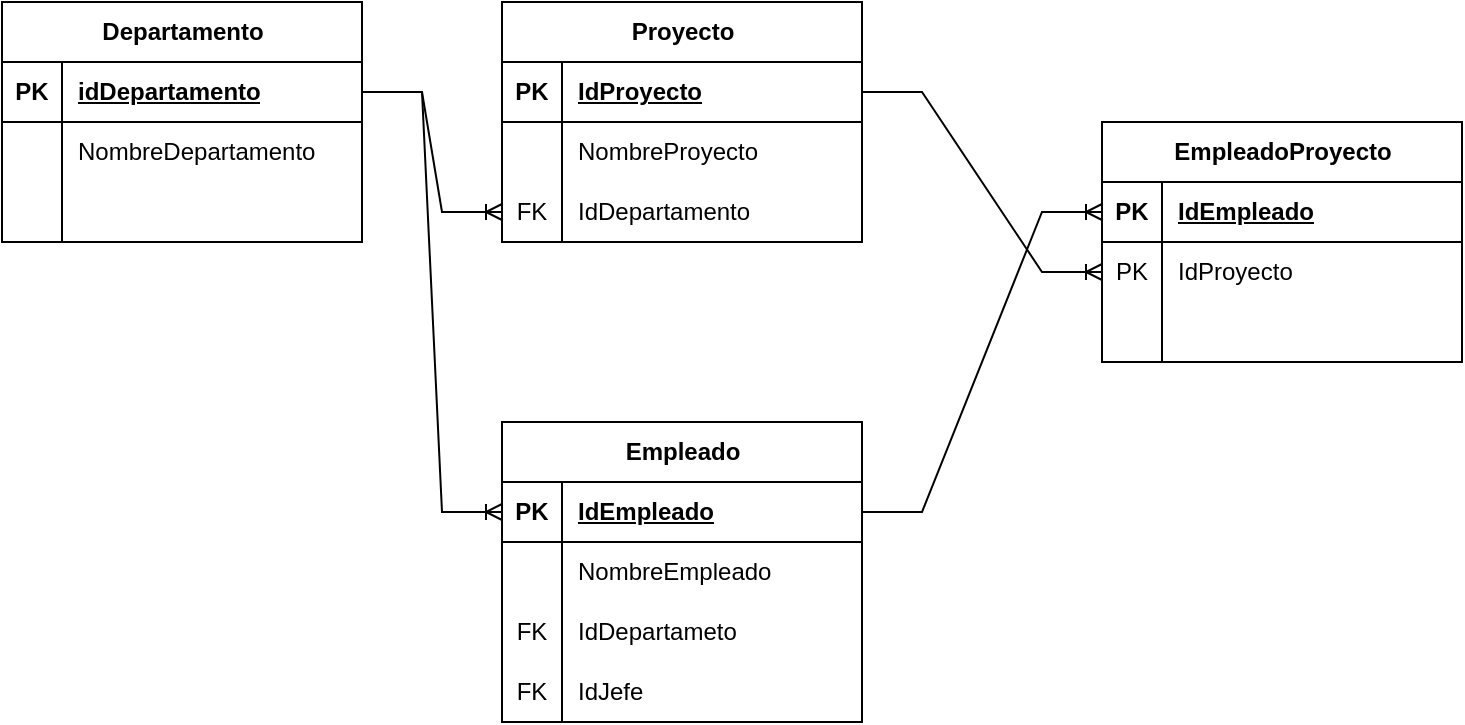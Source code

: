 <mxfile version="24.7.8">
  <diagram name="Page-1" id="o_HtI7HQGB5hyxPRNm6t">
    <mxGraphModel dx="1434" dy="807" grid="1" gridSize="10" guides="1" tooltips="1" connect="1" arrows="1" fold="1" page="1" pageScale="1" pageWidth="850" pageHeight="1100" math="0" shadow="0">
      <root>
        <mxCell id="0" />
        <mxCell id="1" parent="0" />
        <mxCell id="74Kzyje9IFy4vaIX1HvP-1" value="Departamento" style="shape=table;startSize=30;container=1;collapsible=1;childLayout=tableLayout;fixedRows=1;rowLines=0;fontStyle=1;align=center;resizeLast=1;html=1;" vertex="1" parent="1">
          <mxGeometry x="100" y="150" width="180" height="120" as="geometry" />
        </mxCell>
        <mxCell id="74Kzyje9IFy4vaIX1HvP-2" value="" style="shape=tableRow;horizontal=0;startSize=0;swimlaneHead=0;swimlaneBody=0;fillColor=none;collapsible=0;dropTarget=0;points=[[0,0.5],[1,0.5]];portConstraint=eastwest;top=0;left=0;right=0;bottom=1;" vertex="1" parent="74Kzyje9IFy4vaIX1HvP-1">
          <mxGeometry y="30" width="180" height="30" as="geometry" />
        </mxCell>
        <mxCell id="74Kzyje9IFy4vaIX1HvP-3" value="PK" style="shape=partialRectangle;connectable=0;fillColor=none;top=0;left=0;bottom=0;right=0;fontStyle=1;overflow=hidden;whiteSpace=wrap;html=1;" vertex="1" parent="74Kzyje9IFy4vaIX1HvP-2">
          <mxGeometry width="30" height="30" as="geometry">
            <mxRectangle width="30" height="30" as="alternateBounds" />
          </mxGeometry>
        </mxCell>
        <mxCell id="74Kzyje9IFy4vaIX1HvP-4" value="idDepartamento" style="shape=partialRectangle;connectable=0;fillColor=none;top=0;left=0;bottom=0;right=0;align=left;spacingLeft=6;fontStyle=5;overflow=hidden;whiteSpace=wrap;html=1;" vertex="1" parent="74Kzyje9IFy4vaIX1HvP-2">
          <mxGeometry x="30" width="150" height="30" as="geometry">
            <mxRectangle width="150" height="30" as="alternateBounds" />
          </mxGeometry>
        </mxCell>
        <mxCell id="74Kzyje9IFy4vaIX1HvP-5" value="" style="shape=tableRow;horizontal=0;startSize=0;swimlaneHead=0;swimlaneBody=0;fillColor=none;collapsible=0;dropTarget=0;points=[[0,0.5],[1,0.5]];portConstraint=eastwest;top=0;left=0;right=0;bottom=0;" vertex="1" parent="74Kzyje9IFy4vaIX1HvP-1">
          <mxGeometry y="60" width="180" height="30" as="geometry" />
        </mxCell>
        <mxCell id="74Kzyje9IFy4vaIX1HvP-6" value="" style="shape=partialRectangle;connectable=0;fillColor=none;top=0;left=0;bottom=0;right=0;editable=1;overflow=hidden;whiteSpace=wrap;html=1;" vertex="1" parent="74Kzyje9IFy4vaIX1HvP-5">
          <mxGeometry width="30" height="30" as="geometry">
            <mxRectangle width="30" height="30" as="alternateBounds" />
          </mxGeometry>
        </mxCell>
        <mxCell id="74Kzyje9IFy4vaIX1HvP-7" value="NombreDepartamento" style="shape=partialRectangle;connectable=0;fillColor=none;top=0;left=0;bottom=0;right=0;align=left;spacingLeft=6;overflow=hidden;whiteSpace=wrap;html=1;" vertex="1" parent="74Kzyje9IFy4vaIX1HvP-5">
          <mxGeometry x="30" width="150" height="30" as="geometry">
            <mxRectangle width="150" height="30" as="alternateBounds" />
          </mxGeometry>
        </mxCell>
        <mxCell id="74Kzyje9IFy4vaIX1HvP-8" value="" style="shape=tableRow;horizontal=0;startSize=0;swimlaneHead=0;swimlaneBody=0;fillColor=none;collapsible=0;dropTarget=0;points=[[0,0.5],[1,0.5]];portConstraint=eastwest;top=0;left=0;right=0;bottom=0;" vertex="1" parent="74Kzyje9IFy4vaIX1HvP-1">
          <mxGeometry y="90" width="180" height="30" as="geometry" />
        </mxCell>
        <mxCell id="74Kzyje9IFy4vaIX1HvP-9" value="" style="shape=partialRectangle;connectable=0;fillColor=none;top=0;left=0;bottom=0;right=0;editable=1;overflow=hidden;whiteSpace=wrap;html=1;" vertex="1" parent="74Kzyje9IFy4vaIX1HvP-8">
          <mxGeometry width="30" height="30" as="geometry">
            <mxRectangle width="30" height="30" as="alternateBounds" />
          </mxGeometry>
        </mxCell>
        <mxCell id="74Kzyje9IFy4vaIX1HvP-10" value="" style="shape=partialRectangle;connectable=0;fillColor=none;top=0;left=0;bottom=0;right=0;align=left;spacingLeft=6;overflow=hidden;whiteSpace=wrap;html=1;" vertex="1" parent="74Kzyje9IFy4vaIX1HvP-8">
          <mxGeometry x="30" width="150" height="30" as="geometry">
            <mxRectangle width="150" height="30" as="alternateBounds" />
          </mxGeometry>
        </mxCell>
        <mxCell id="74Kzyje9IFy4vaIX1HvP-14" value="EmpleadoProyecto" style="shape=table;startSize=30;container=1;collapsible=1;childLayout=tableLayout;fixedRows=1;rowLines=0;fontStyle=1;align=center;resizeLast=1;html=1;" vertex="1" parent="1">
          <mxGeometry x="650" y="210" width="180" height="120" as="geometry" />
        </mxCell>
        <mxCell id="74Kzyje9IFy4vaIX1HvP-15" value="" style="shape=tableRow;horizontal=0;startSize=0;swimlaneHead=0;swimlaneBody=0;fillColor=none;collapsible=0;dropTarget=0;points=[[0,0.5],[1,0.5]];portConstraint=eastwest;top=0;left=0;right=0;bottom=1;" vertex="1" parent="74Kzyje9IFy4vaIX1HvP-14">
          <mxGeometry y="30" width="180" height="30" as="geometry" />
        </mxCell>
        <mxCell id="74Kzyje9IFy4vaIX1HvP-16" value="PK" style="shape=partialRectangle;connectable=0;fillColor=none;top=0;left=0;bottom=0;right=0;fontStyle=1;overflow=hidden;whiteSpace=wrap;html=1;" vertex="1" parent="74Kzyje9IFy4vaIX1HvP-15">
          <mxGeometry width="30" height="30" as="geometry">
            <mxRectangle width="30" height="30" as="alternateBounds" />
          </mxGeometry>
        </mxCell>
        <mxCell id="74Kzyje9IFy4vaIX1HvP-17" value="IdEmpleado" style="shape=partialRectangle;connectable=0;fillColor=none;top=0;left=0;bottom=0;right=0;align=left;spacingLeft=6;fontStyle=5;overflow=hidden;whiteSpace=wrap;html=1;" vertex="1" parent="74Kzyje9IFy4vaIX1HvP-15">
          <mxGeometry x="30" width="150" height="30" as="geometry">
            <mxRectangle width="150" height="30" as="alternateBounds" />
          </mxGeometry>
        </mxCell>
        <mxCell id="74Kzyje9IFy4vaIX1HvP-18" value="" style="shape=tableRow;horizontal=0;startSize=0;swimlaneHead=0;swimlaneBody=0;fillColor=none;collapsible=0;dropTarget=0;points=[[0,0.5],[1,0.5]];portConstraint=eastwest;top=0;left=0;right=0;bottom=0;" vertex="1" parent="74Kzyje9IFy4vaIX1HvP-14">
          <mxGeometry y="60" width="180" height="30" as="geometry" />
        </mxCell>
        <mxCell id="74Kzyje9IFy4vaIX1HvP-19" value="PK" style="shape=partialRectangle;connectable=0;fillColor=none;top=0;left=0;bottom=0;right=0;editable=1;overflow=hidden;whiteSpace=wrap;html=1;" vertex="1" parent="74Kzyje9IFy4vaIX1HvP-18">
          <mxGeometry width="30" height="30" as="geometry">
            <mxRectangle width="30" height="30" as="alternateBounds" />
          </mxGeometry>
        </mxCell>
        <mxCell id="74Kzyje9IFy4vaIX1HvP-20" value="IdProyecto" style="shape=partialRectangle;connectable=0;fillColor=none;top=0;left=0;bottom=0;right=0;align=left;spacingLeft=6;overflow=hidden;whiteSpace=wrap;html=1;" vertex="1" parent="74Kzyje9IFy4vaIX1HvP-18">
          <mxGeometry x="30" width="150" height="30" as="geometry">
            <mxRectangle width="150" height="30" as="alternateBounds" />
          </mxGeometry>
        </mxCell>
        <mxCell id="74Kzyje9IFy4vaIX1HvP-21" value="" style="shape=tableRow;horizontal=0;startSize=0;swimlaneHead=0;swimlaneBody=0;fillColor=none;collapsible=0;dropTarget=0;points=[[0,0.5],[1,0.5]];portConstraint=eastwest;top=0;left=0;right=0;bottom=0;" vertex="1" parent="74Kzyje9IFy4vaIX1HvP-14">
          <mxGeometry y="90" width="180" height="30" as="geometry" />
        </mxCell>
        <mxCell id="74Kzyje9IFy4vaIX1HvP-22" value="" style="shape=partialRectangle;connectable=0;fillColor=none;top=0;left=0;bottom=0;right=0;editable=1;overflow=hidden;whiteSpace=wrap;html=1;" vertex="1" parent="74Kzyje9IFy4vaIX1HvP-21">
          <mxGeometry width="30" height="30" as="geometry">
            <mxRectangle width="30" height="30" as="alternateBounds" />
          </mxGeometry>
        </mxCell>
        <mxCell id="74Kzyje9IFy4vaIX1HvP-23" value="" style="shape=partialRectangle;connectable=0;fillColor=none;top=0;left=0;bottom=0;right=0;align=left;spacingLeft=6;overflow=hidden;whiteSpace=wrap;html=1;" vertex="1" parent="74Kzyje9IFy4vaIX1HvP-21">
          <mxGeometry x="30" width="150" height="30" as="geometry">
            <mxRectangle width="150" height="30" as="alternateBounds" />
          </mxGeometry>
        </mxCell>
        <mxCell id="74Kzyje9IFy4vaIX1HvP-27" value="Empleado" style="shape=table;startSize=30;container=1;collapsible=1;childLayout=tableLayout;fixedRows=1;rowLines=0;fontStyle=1;align=center;resizeLast=1;html=1;" vertex="1" parent="1">
          <mxGeometry x="350" y="360" width="180" height="150" as="geometry" />
        </mxCell>
        <mxCell id="74Kzyje9IFy4vaIX1HvP-28" value="" style="shape=tableRow;horizontal=0;startSize=0;swimlaneHead=0;swimlaneBody=0;fillColor=none;collapsible=0;dropTarget=0;points=[[0,0.5],[1,0.5]];portConstraint=eastwest;top=0;left=0;right=0;bottom=1;" vertex="1" parent="74Kzyje9IFy4vaIX1HvP-27">
          <mxGeometry y="30" width="180" height="30" as="geometry" />
        </mxCell>
        <mxCell id="74Kzyje9IFy4vaIX1HvP-29" value="PK" style="shape=partialRectangle;connectable=0;fillColor=none;top=0;left=0;bottom=0;right=0;fontStyle=1;overflow=hidden;whiteSpace=wrap;html=1;" vertex="1" parent="74Kzyje9IFy4vaIX1HvP-28">
          <mxGeometry width="30" height="30" as="geometry">
            <mxRectangle width="30" height="30" as="alternateBounds" />
          </mxGeometry>
        </mxCell>
        <mxCell id="74Kzyje9IFy4vaIX1HvP-30" value="IdEmpleado" style="shape=partialRectangle;connectable=0;fillColor=none;top=0;left=0;bottom=0;right=0;align=left;spacingLeft=6;fontStyle=5;overflow=hidden;whiteSpace=wrap;html=1;" vertex="1" parent="74Kzyje9IFy4vaIX1HvP-28">
          <mxGeometry x="30" width="150" height="30" as="geometry">
            <mxRectangle width="150" height="30" as="alternateBounds" />
          </mxGeometry>
        </mxCell>
        <mxCell id="74Kzyje9IFy4vaIX1HvP-31" value="" style="shape=tableRow;horizontal=0;startSize=0;swimlaneHead=0;swimlaneBody=0;fillColor=none;collapsible=0;dropTarget=0;points=[[0,0.5],[1,0.5]];portConstraint=eastwest;top=0;left=0;right=0;bottom=0;" vertex="1" parent="74Kzyje9IFy4vaIX1HvP-27">
          <mxGeometry y="60" width="180" height="30" as="geometry" />
        </mxCell>
        <mxCell id="74Kzyje9IFy4vaIX1HvP-32" value="" style="shape=partialRectangle;connectable=0;fillColor=none;top=0;left=0;bottom=0;right=0;editable=1;overflow=hidden;whiteSpace=wrap;html=1;" vertex="1" parent="74Kzyje9IFy4vaIX1HvP-31">
          <mxGeometry width="30" height="30" as="geometry">
            <mxRectangle width="30" height="30" as="alternateBounds" />
          </mxGeometry>
        </mxCell>
        <mxCell id="74Kzyje9IFy4vaIX1HvP-33" value="NombreEmpleado" style="shape=partialRectangle;connectable=0;fillColor=none;top=0;left=0;bottom=0;right=0;align=left;spacingLeft=6;overflow=hidden;whiteSpace=wrap;html=1;" vertex="1" parent="74Kzyje9IFy4vaIX1HvP-31">
          <mxGeometry x="30" width="150" height="30" as="geometry">
            <mxRectangle width="150" height="30" as="alternateBounds" />
          </mxGeometry>
        </mxCell>
        <mxCell id="74Kzyje9IFy4vaIX1HvP-34" value="" style="shape=tableRow;horizontal=0;startSize=0;swimlaneHead=0;swimlaneBody=0;fillColor=none;collapsible=0;dropTarget=0;points=[[0,0.5],[1,0.5]];portConstraint=eastwest;top=0;left=0;right=0;bottom=0;" vertex="1" parent="74Kzyje9IFy4vaIX1HvP-27">
          <mxGeometry y="90" width="180" height="30" as="geometry" />
        </mxCell>
        <mxCell id="74Kzyje9IFy4vaIX1HvP-35" value="FK" style="shape=partialRectangle;connectable=0;fillColor=none;top=0;left=0;bottom=0;right=0;editable=1;overflow=hidden;whiteSpace=wrap;html=1;" vertex="1" parent="74Kzyje9IFy4vaIX1HvP-34">
          <mxGeometry width="30" height="30" as="geometry">
            <mxRectangle width="30" height="30" as="alternateBounds" />
          </mxGeometry>
        </mxCell>
        <mxCell id="74Kzyje9IFy4vaIX1HvP-36" value="IdDepartameto" style="shape=partialRectangle;connectable=0;fillColor=none;top=0;left=0;bottom=0;right=0;align=left;spacingLeft=6;overflow=hidden;whiteSpace=wrap;html=1;" vertex="1" parent="74Kzyje9IFy4vaIX1HvP-34">
          <mxGeometry x="30" width="150" height="30" as="geometry">
            <mxRectangle width="150" height="30" as="alternateBounds" />
          </mxGeometry>
        </mxCell>
        <mxCell id="74Kzyje9IFy4vaIX1HvP-37" value="" style="shape=tableRow;horizontal=0;startSize=0;swimlaneHead=0;swimlaneBody=0;fillColor=none;collapsible=0;dropTarget=0;points=[[0,0.5],[1,0.5]];portConstraint=eastwest;top=0;left=0;right=0;bottom=0;" vertex="1" parent="74Kzyje9IFy4vaIX1HvP-27">
          <mxGeometry y="120" width="180" height="30" as="geometry" />
        </mxCell>
        <mxCell id="74Kzyje9IFy4vaIX1HvP-38" value="FK" style="shape=partialRectangle;connectable=0;fillColor=none;top=0;left=0;bottom=0;right=0;editable=1;overflow=hidden;whiteSpace=wrap;html=1;" vertex="1" parent="74Kzyje9IFy4vaIX1HvP-37">
          <mxGeometry width="30" height="30" as="geometry">
            <mxRectangle width="30" height="30" as="alternateBounds" />
          </mxGeometry>
        </mxCell>
        <mxCell id="74Kzyje9IFy4vaIX1HvP-39" value="IdJefe" style="shape=partialRectangle;connectable=0;fillColor=none;top=0;left=0;bottom=0;right=0;align=left;spacingLeft=6;overflow=hidden;whiteSpace=wrap;html=1;" vertex="1" parent="74Kzyje9IFy4vaIX1HvP-37">
          <mxGeometry x="30" width="150" height="30" as="geometry">
            <mxRectangle width="150" height="30" as="alternateBounds" />
          </mxGeometry>
        </mxCell>
        <mxCell id="74Kzyje9IFy4vaIX1HvP-40" value="Proyecto" style="shape=table;startSize=30;container=1;collapsible=1;childLayout=tableLayout;fixedRows=1;rowLines=0;fontStyle=1;align=center;resizeLast=1;html=1;" vertex="1" parent="1">
          <mxGeometry x="350" y="150" width="180" height="120" as="geometry" />
        </mxCell>
        <mxCell id="74Kzyje9IFy4vaIX1HvP-41" value="" style="shape=tableRow;horizontal=0;startSize=0;swimlaneHead=0;swimlaneBody=0;fillColor=none;collapsible=0;dropTarget=0;points=[[0,0.5],[1,0.5]];portConstraint=eastwest;top=0;left=0;right=0;bottom=1;" vertex="1" parent="74Kzyje9IFy4vaIX1HvP-40">
          <mxGeometry y="30" width="180" height="30" as="geometry" />
        </mxCell>
        <mxCell id="74Kzyje9IFy4vaIX1HvP-42" value="PK" style="shape=partialRectangle;connectable=0;fillColor=none;top=0;left=0;bottom=0;right=0;fontStyle=1;overflow=hidden;whiteSpace=wrap;html=1;" vertex="1" parent="74Kzyje9IFy4vaIX1HvP-41">
          <mxGeometry width="30" height="30" as="geometry">
            <mxRectangle width="30" height="30" as="alternateBounds" />
          </mxGeometry>
        </mxCell>
        <mxCell id="74Kzyje9IFy4vaIX1HvP-43" value="IdProyecto" style="shape=partialRectangle;connectable=0;fillColor=none;top=0;left=0;bottom=0;right=0;align=left;spacingLeft=6;fontStyle=5;overflow=hidden;whiteSpace=wrap;html=1;" vertex="1" parent="74Kzyje9IFy4vaIX1HvP-41">
          <mxGeometry x="30" width="150" height="30" as="geometry">
            <mxRectangle width="150" height="30" as="alternateBounds" />
          </mxGeometry>
        </mxCell>
        <mxCell id="74Kzyje9IFy4vaIX1HvP-44" value="" style="shape=tableRow;horizontal=0;startSize=0;swimlaneHead=0;swimlaneBody=0;fillColor=none;collapsible=0;dropTarget=0;points=[[0,0.5],[1,0.5]];portConstraint=eastwest;top=0;left=0;right=0;bottom=0;" vertex="1" parent="74Kzyje9IFy4vaIX1HvP-40">
          <mxGeometry y="60" width="180" height="30" as="geometry" />
        </mxCell>
        <mxCell id="74Kzyje9IFy4vaIX1HvP-45" value="" style="shape=partialRectangle;connectable=0;fillColor=none;top=0;left=0;bottom=0;right=0;editable=1;overflow=hidden;whiteSpace=wrap;html=1;" vertex="1" parent="74Kzyje9IFy4vaIX1HvP-44">
          <mxGeometry width="30" height="30" as="geometry">
            <mxRectangle width="30" height="30" as="alternateBounds" />
          </mxGeometry>
        </mxCell>
        <mxCell id="74Kzyje9IFy4vaIX1HvP-46" value="NombreProyecto" style="shape=partialRectangle;connectable=0;fillColor=none;top=0;left=0;bottom=0;right=0;align=left;spacingLeft=6;overflow=hidden;whiteSpace=wrap;html=1;" vertex="1" parent="74Kzyje9IFy4vaIX1HvP-44">
          <mxGeometry x="30" width="150" height="30" as="geometry">
            <mxRectangle width="150" height="30" as="alternateBounds" />
          </mxGeometry>
        </mxCell>
        <mxCell id="74Kzyje9IFy4vaIX1HvP-47" value="" style="shape=tableRow;horizontal=0;startSize=0;swimlaneHead=0;swimlaneBody=0;fillColor=none;collapsible=0;dropTarget=0;points=[[0,0.5],[1,0.5]];portConstraint=eastwest;top=0;left=0;right=0;bottom=0;" vertex="1" parent="74Kzyje9IFy4vaIX1HvP-40">
          <mxGeometry y="90" width="180" height="30" as="geometry" />
        </mxCell>
        <mxCell id="74Kzyje9IFy4vaIX1HvP-48" value="FK" style="shape=partialRectangle;connectable=0;fillColor=none;top=0;left=0;bottom=0;right=0;editable=1;overflow=hidden;whiteSpace=wrap;html=1;" vertex="1" parent="74Kzyje9IFy4vaIX1HvP-47">
          <mxGeometry width="30" height="30" as="geometry">
            <mxRectangle width="30" height="30" as="alternateBounds" />
          </mxGeometry>
        </mxCell>
        <mxCell id="74Kzyje9IFy4vaIX1HvP-49" value="IdDepartamento" style="shape=partialRectangle;connectable=0;fillColor=none;top=0;left=0;bottom=0;right=0;align=left;spacingLeft=6;overflow=hidden;whiteSpace=wrap;html=1;" vertex="1" parent="74Kzyje9IFy4vaIX1HvP-47">
          <mxGeometry x="30" width="150" height="30" as="geometry">
            <mxRectangle width="150" height="30" as="alternateBounds" />
          </mxGeometry>
        </mxCell>
        <mxCell id="74Kzyje9IFy4vaIX1HvP-53" value="" style="edgeStyle=entityRelationEdgeStyle;fontSize=12;html=1;endArrow=ERoneToMany;rounded=0;" edge="1" parent="1" source="74Kzyje9IFy4vaIX1HvP-2" target="74Kzyje9IFy4vaIX1HvP-47">
          <mxGeometry width="100" height="100" relative="1" as="geometry">
            <mxPoint x="370" y="470" as="sourcePoint" />
            <mxPoint x="470" y="370" as="targetPoint" />
          </mxGeometry>
        </mxCell>
        <mxCell id="74Kzyje9IFy4vaIX1HvP-55" value="" style="edgeStyle=entityRelationEdgeStyle;fontSize=12;html=1;endArrow=ERoneToMany;rounded=0;entryX=0;entryY=0.5;entryDx=0;entryDy=0;" edge="1" parent="1" source="74Kzyje9IFy4vaIX1HvP-41" target="74Kzyje9IFy4vaIX1HvP-18">
          <mxGeometry width="100" height="100" relative="1" as="geometry">
            <mxPoint x="-60" y="195" as="sourcePoint" />
            <mxPoint x="-60" y="405" as="targetPoint" />
            <Array as="points">
              <mxPoint x="-120" y="310" />
            </Array>
          </mxGeometry>
        </mxCell>
        <mxCell id="74Kzyje9IFy4vaIX1HvP-56" value="" style="edgeStyle=entityRelationEdgeStyle;fontSize=12;html=1;endArrow=ERoneToMany;rounded=0;entryX=0;entryY=0.5;entryDx=0;entryDy=0;" edge="1" parent="1" source="74Kzyje9IFy4vaIX1HvP-2" target="74Kzyje9IFy4vaIX1HvP-28">
          <mxGeometry width="100" height="100" relative="1" as="geometry">
            <mxPoint x="10" y="195" as="sourcePoint" />
            <mxPoint x="10" y="405" as="targetPoint" />
            <Array as="points">
              <mxPoint x="-50" y="310" />
              <mxPoint x="-50" y="300" />
              <mxPoint x="-20" y="310" />
            </Array>
          </mxGeometry>
        </mxCell>
        <mxCell id="74Kzyje9IFy4vaIX1HvP-57" value="" style="edgeStyle=entityRelationEdgeStyle;fontSize=12;html=1;endArrow=ERoneToMany;rounded=0;entryX=0;entryY=0.5;entryDx=0;entryDy=0;" edge="1" parent="1" source="74Kzyje9IFy4vaIX1HvP-28" target="74Kzyje9IFy4vaIX1HvP-15">
          <mxGeometry width="100" height="100" relative="1" as="geometry">
            <mxPoint x="610" y="500" as="sourcePoint" />
            <mxPoint x="710" y="400" as="targetPoint" />
          </mxGeometry>
        </mxCell>
      </root>
    </mxGraphModel>
  </diagram>
</mxfile>
